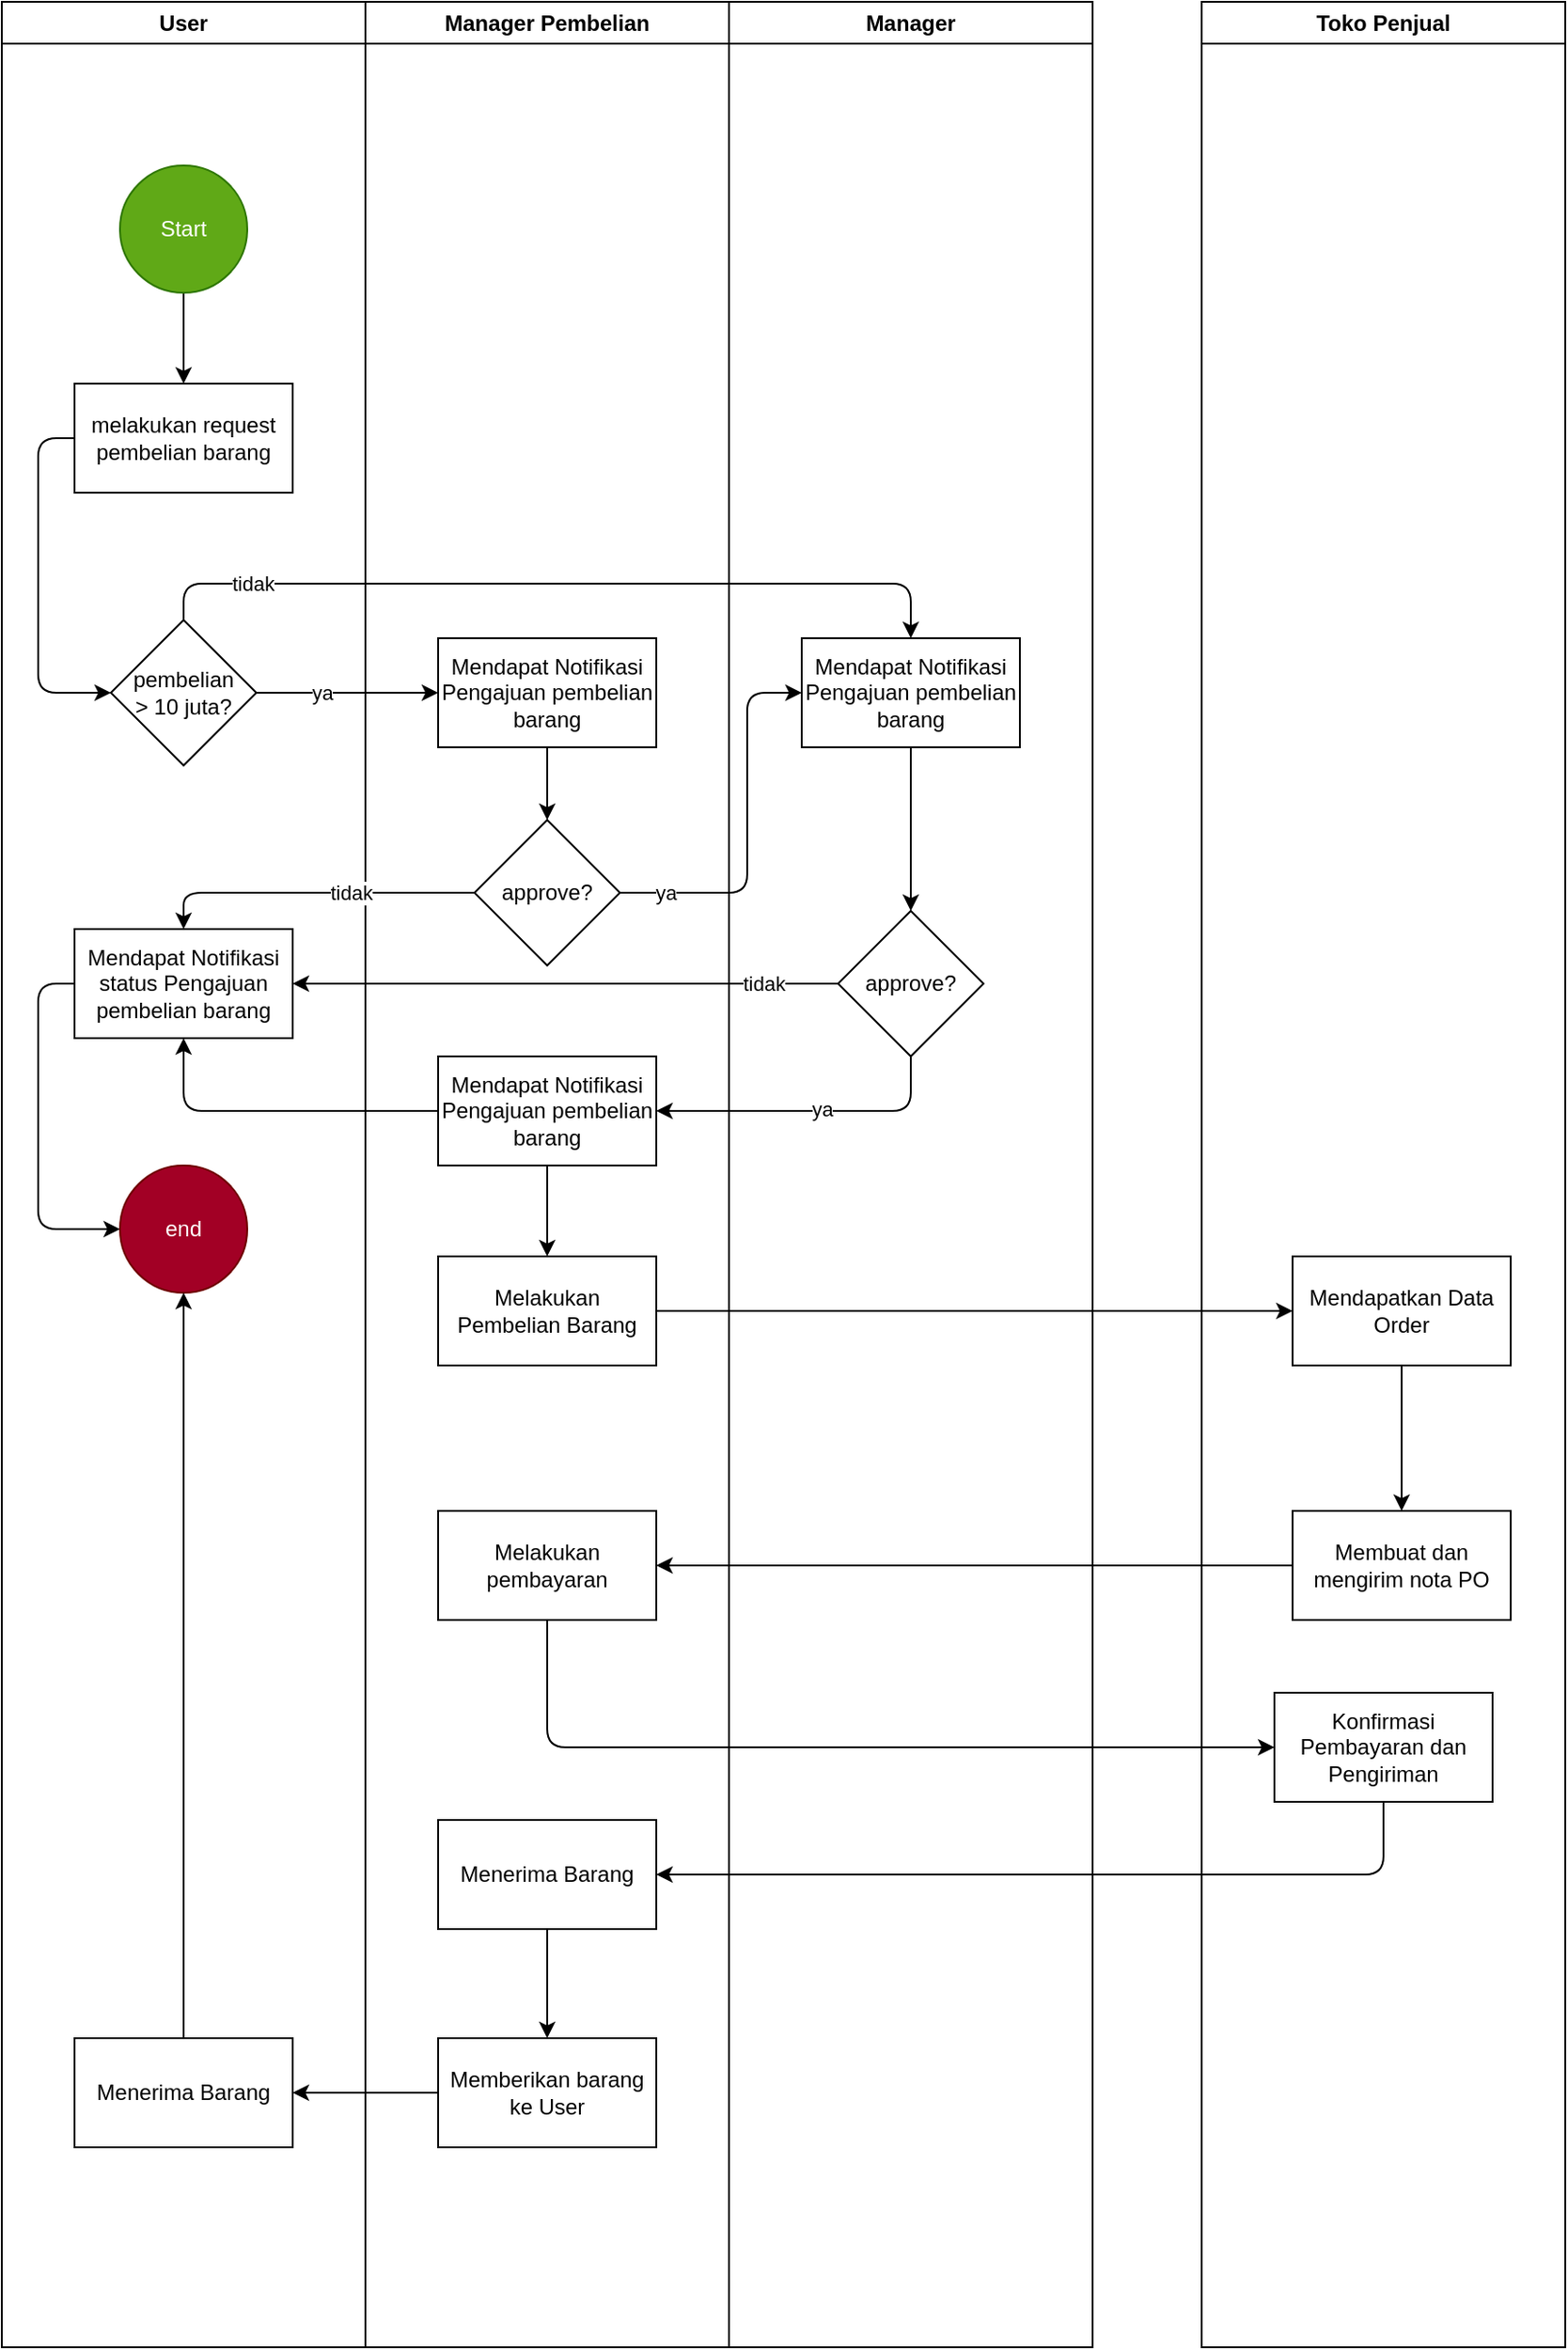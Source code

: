 <mxfile>
    <diagram id="4IwKlOzmfXmnmkxQMFSW" name="Page-1">
        <mxGraphModel dx="1865" dy="1408" grid="1" gridSize="10" guides="1" tooltips="1" connect="1" arrows="1" fold="1" page="1" pageScale="1" pageWidth="850" pageHeight="1100" math="0" shadow="0">
            <root>
                <mxCell id="0"/>
                <mxCell id="1" parent="0"/>
                <mxCell id="3" value="User" style="swimlane;whiteSpace=wrap;html=1;" vertex="1" parent="1">
                    <mxGeometry x="90" y="70" width="200" height="1290" as="geometry"/>
                </mxCell>
                <mxCell id="9" value="" style="edgeStyle=none;html=1;" edge="1" parent="3" source="7" target="8">
                    <mxGeometry relative="1" as="geometry"/>
                </mxCell>
                <mxCell id="7" value="Start" style="ellipse;whiteSpace=wrap;html=1;aspect=fixed;fillColor=#60a917;fontColor=#ffffff;strokeColor=#2D7600;" vertex="1" parent="3">
                    <mxGeometry x="65" y="90" width="70" height="70" as="geometry"/>
                </mxCell>
                <mxCell id="12" value="" style="edgeStyle=none;html=1;entryX=0;entryY=0.5;entryDx=0;entryDy=0;" edge="1" parent="3" source="8" target="11">
                    <mxGeometry relative="1" as="geometry">
                        <Array as="points">
                            <mxPoint x="20" y="240"/>
                            <mxPoint x="20" y="380"/>
                        </Array>
                    </mxGeometry>
                </mxCell>
                <mxCell id="8" value="melakukan request pembelian barang" style="whiteSpace=wrap;html=1;" vertex="1" parent="3">
                    <mxGeometry x="40" y="210" width="120" height="60" as="geometry"/>
                </mxCell>
                <mxCell id="11" value="pembelian &lt;br&gt;&amp;gt; 10 juta?" style="rhombus;whiteSpace=wrap;html=1;" vertex="1" parent="3">
                    <mxGeometry x="60" y="340" width="80" height="80" as="geometry"/>
                </mxCell>
                <mxCell id="38" style="edgeStyle=none;html=1;exitX=0;exitY=0.5;exitDx=0;exitDy=0;" edge="1" parent="3" source="35" target="32">
                    <mxGeometry relative="1" as="geometry">
                        <Array as="points">
                            <mxPoint x="20" y="540"/>
                            <mxPoint x="20" y="675"/>
                        </Array>
                    </mxGeometry>
                </mxCell>
                <mxCell id="35" value="Mendapat Notifikasi status Pengajuan pembelian barang" style="rounded=0;whiteSpace=wrap;html=1;" vertex="1" parent="3">
                    <mxGeometry x="40" y="510" width="120" height="60" as="geometry"/>
                </mxCell>
                <mxCell id="32" value="end" style="ellipse;whiteSpace=wrap;html=1;fillColor=#a20025;fontColor=#ffffff;strokeColor=#6F0000;" vertex="1" parent="3">
                    <mxGeometry x="65" y="640" width="70" height="70" as="geometry"/>
                </mxCell>
                <mxCell id="86" style="edgeStyle=none;html=1;entryX=0.5;entryY=1;entryDx=0;entryDy=0;" edge="1" parent="3" source="84" target="32">
                    <mxGeometry relative="1" as="geometry"/>
                </mxCell>
                <mxCell id="84" value="Menerima Barang" style="rounded=0;whiteSpace=wrap;html=1;" vertex="1" parent="3">
                    <mxGeometry x="40" y="1120" width="120" height="60" as="geometry"/>
                </mxCell>
                <mxCell id="4" value="Manager Pembelian" style="swimlane;whiteSpace=wrap;html=1;" vertex="1" parent="1">
                    <mxGeometry x="290" y="70" width="200" height="1290" as="geometry"/>
                </mxCell>
                <mxCell id="25" style="edgeStyle=none;html=1;" edge="1" parent="4" source="16" target="24">
                    <mxGeometry relative="1" as="geometry"/>
                </mxCell>
                <mxCell id="16" value="Mendapat Notifikasi Pengajuan pembelian barang" style="rounded=0;whiteSpace=wrap;html=1;" vertex="1" parent="4">
                    <mxGeometry x="40" y="350" width="120" height="60" as="geometry"/>
                </mxCell>
                <mxCell id="24" value="approve?" style="rhombus;whiteSpace=wrap;html=1;" vertex="1" parent="4">
                    <mxGeometry x="60" y="450" width="80" height="80" as="geometry"/>
                </mxCell>
                <mxCell id="53" value="" style="edgeStyle=none;html=1;" edge="1" parent="4" source="48" target="52">
                    <mxGeometry relative="1" as="geometry"/>
                </mxCell>
                <mxCell id="48" value="Mendapat Notifikasi Pengajuan pembelian barang" style="rounded=0;whiteSpace=wrap;html=1;" vertex="1" parent="4">
                    <mxGeometry x="40" y="580" width="120" height="60" as="geometry"/>
                </mxCell>
                <mxCell id="52" value="Melakukan Pembelian Barang" style="rounded=0;whiteSpace=wrap;html=1;" vertex="1" parent="4">
                    <mxGeometry x="40" y="690" width="120" height="60" as="geometry"/>
                </mxCell>
                <mxCell id="65" value="Melakukan pembayaran" style="rounded=0;whiteSpace=wrap;html=1;" vertex="1" parent="4">
                    <mxGeometry x="40" y="830" width="120" height="60" as="geometry"/>
                </mxCell>
                <mxCell id="72" style="edgeStyle=none;html=1;" edge="1" parent="4" source="69" target="71">
                    <mxGeometry relative="1" as="geometry"/>
                </mxCell>
                <mxCell id="69" value="Menerima Barang" style="rounded=0;whiteSpace=wrap;html=1;" vertex="1" parent="4">
                    <mxGeometry x="40" y="1000" width="120" height="60" as="geometry"/>
                </mxCell>
                <mxCell id="71" value="Memberikan barang ke User" style="rounded=0;whiteSpace=wrap;html=1;" vertex="1" parent="4">
                    <mxGeometry x="40" y="1120" width="120" height="60" as="geometry"/>
                </mxCell>
                <mxCell id="17" style="edgeStyle=none;html=1;" edge="1" parent="1" source="11" target="16">
                    <mxGeometry relative="1" as="geometry"/>
                </mxCell>
                <mxCell id="19" value="ya" style="edgeLabel;html=1;align=center;verticalAlign=middle;resizable=0;points=[];" vertex="1" connectable="0" parent="17">
                    <mxGeometry x="-0.284" relative="1" as="geometry">
                        <mxPoint as="offset"/>
                    </mxGeometry>
                </mxCell>
                <mxCell id="21" value="Manager" style="swimlane;whiteSpace=wrap;html=1;" vertex="1" parent="1">
                    <mxGeometry x="490" y="70" width="200" height="1290" as="geometry"/>
                </mxCell>
                <mxCell id="40" style="edgeStyle=none;html=1;" edge="1" parent="21" source="22" target="39">
                    <mxGeometry relative="1" as="geometry"/>
                </mxCell>
                <mxCell id="22" value="Mendapat Notifikasi Pengajuan pembelian barang" style="rounded=0;whiteSpace=wrap;html=1;" vertex="1" parent="21">
                    <mxGeometry x="40" y="350" width="120" height="60" as="geometry"/>
                </mxCell>
                <mxCell id="39" value="approve?" style="rhombus;whiteSpace=wrap;html=1;" vertex="1" parent="21">
                    <mxGeometry x="60" y="500" width="80" height="80" as="geometry"/>
                </mxCell>
                <mxCell id="28" style="edgeStyle=none;html=1;" edge="1" parent="1" source="11" target="22">
                    <mxGeometry relative="1" as="geometry">
                        <Array as="points">
                            <mxPoint x="190" y="390"/>
                            <mxPoint x="590" y="390"/>
                        </Array>
                    </mxGeometry>
                </mxCell>
                <mxCell id="29" value="tidak" style="edgeLabel;html=1;align=center;verticalAlign=middle;resizable=0;points=[];" vertex="1" connectable="0" parent="28">
                    <mxGeometry x="-0.742" relative="1" as="geometry">
                        <mxPoint as="offset"/>
                    </mxGeometry>
                </mxCell>
                <mxCell id="30" style="edgeStyle=none;html=1;exitX=1;exitY=0.5;exitDx=0;exitDy=0;" edge="1" parent="1" source="24" target="22">
                    <mxGeometry relative="1" as="geometry">
                        <Array as="points">
                            <mxPoint x="500" y="560"/>
                            <mxPoint x="500" y="450"/>
                        </Array>
                    </mxGeometry>
                </mxCell>
                <mxCell id="31" value="ya" style="edgeLabel;html=1;align=center;verticalAlign=middle;resizable=0;points=[];" vertex="1" connectable="0" parent="30">
                    <mxGeometry x="-0.765" relative="1" as="geometry">
                        <mxPoint as="offset"/>
                    </mxGeometry>
                </mxCell>
                <mxCell id="36" style="edgeStyle=none;html=1;" edge="1" parent="1" source="24" target="35">
                    <mxGeometry relative="1" as="geometry">
                        <Array as="points">
                            <mxPoint x="190" y="560"/>
                        </Array>
                    </mxGeometry>
                </mxCell>
                <mxCell id="37" value="tidak" style="edgeLabel;html=1;align=center;verticalAlign=middle;resizable=0;points=[];" vertex="1" connectable="0" parent="36">
                    <mxGeometry x="-0.237" relative="1" as="geometry">
                        <mxPoint as="offset"/>
                    </mxGeometry>
                </mxCell>
                <mxCell id="46" style="edgeStyle=none;html=1;" edge="1" parent="1" source="39" target="35">
                    <mxGeometry relative="1" as="geometry"/>
                </mxCell>
                <mxCell id="47" value="tidak" style="edgeLabel;html=1;align=center;verticalAlign=middle;resizable=0;points=[];" vertex="1" connectable="0" parent="46">
                    <mxGeometry x="-0.724" relative="1" as="geometry">
                        <mxPoint as="offset"/>
                    </mxGeometry>
                </mxCell>
                <mxCell id="49" style="edgeStyle=none;html=1;" edge="1" parent="1" source="39" target="48">
                    <mxGeometry relative="1" as="geometry">
                        <Array as="points">
                            <mxPoint x="590" y="680"/>
                        </Array>
                    </mxGeometry>
                </mxCell>
                <mxCell id="50" value="ya" style="edgeLabel;html=1;align=center;verticalAlign=middle;resizable=0;points=[];" vertex="1" connectable="0" parent="49">
                    <mxGeometry x="-0.066" y="2" relative="1" as="geometry">
                        <mxPoint y="-3" as="offset"/>
                    </mxGeometry>
                </mxCell>
                <mxCell id="51" style="edgeStyle=none;html=1;entryX=0.5;entryY=1;entryDx=0;entryDy=0;" edge="1" parent="1" source="48" target="35">
                    <mxGeometry relative="1" as="geometry">
                        <Array as="points">
                            <mxPoint x="190" y="680"/>
                        </Array>
                    </mxGeometry>
                </mxCell>
                <mxCell id="54" value="Toko Penjual" style="swimlane;whiteSpace=wrap;html=1;" vertex="1" parent="1">
                    <mxGeometry x="750" y="70" width="200" height="1290" as="geometry"/>
                </mxCell>
                <mxCell id="64" value="" style="edgeStyle=none;html=1;" edge="1" parent="54" source="61" target="63">
                    <mxGeometry relative="1" as="geometry"/>
                </mxCell>
                <mxCell id="61" value="Mendapatkan Data Order" style="rounded=0;whiteSpace=wrap;html=1;" vertex="1" parent="54">
                    <mxGeometry x="50" y="690" width="120" height="60" as="geometry"/>
                </mxCell>
                <mxCell id="63" value="Membuat dan mengirim nota PO" style="rounded=0;whiteSpace=wrap;html=1;" vertex="1" parent="54">
                    <mxGeometry x="50" y="830" width="120" height="60" as="geometry"/>
                </mxCell>
                <mxCell id="67" value="Konfirmasi Pembayaran dan Pengiriman" style="rounded=0;whiteSpace=wrap;html=1;" vertex="1" parent="54">
                    <mxGeometry x="40" y="930" width="120" height="60" as="geometry"/>
                </mxCell>
                <mxCell id="62" style="edgeStyle=none;html=1;" edge="1" parent="1" source="52" target="61">
                    <mxGeometry relative="1" as="geometry"/>
                </mxCell>
                <mxCell id="66" style="edgeStyle=none;html=1;" edge="1" parent="1" source="63" target="65">
                    <mxGeometry relative="1" as="geometry"/>
                </mxCell>
                <mxCell id="68" style="edgeStyle=none;html=1;entryX=0;entryY=0.5;entryDx=0;entryDy=0;" edge="1" parent="1" source="65" target="67">
                    <mxGeometry relative="1" as="geometry">
                        <Array as="points">
                            <mxPoint x="390" y="1030"/>
                        </Array>
                    </mxGeometry>
                </mxCell>
                <mxCell id="70" style="edgeStyle=none;html=1;entryX=1;entryY=0.5;entryDx=0;entryDy=0;" edge="1" parent="1" source="67" target="69">
                    <mxGeometry relative="1" as="geometry">
                        <Array as="points">
                            <mxPoint x="850" y="1100"/>
                        </Array>
                    </mxGeometry>
                </mxCell>
                <mxCell id="85" style="edgeStyle=none;html=1;" edge="1" parent="1" source="71" target="84">
                    <mxGeometry relative="1" as="geometry"/>
                </mxCell>
            </root>
        </mxGraphModel>
    </diagram>
</mxfile>